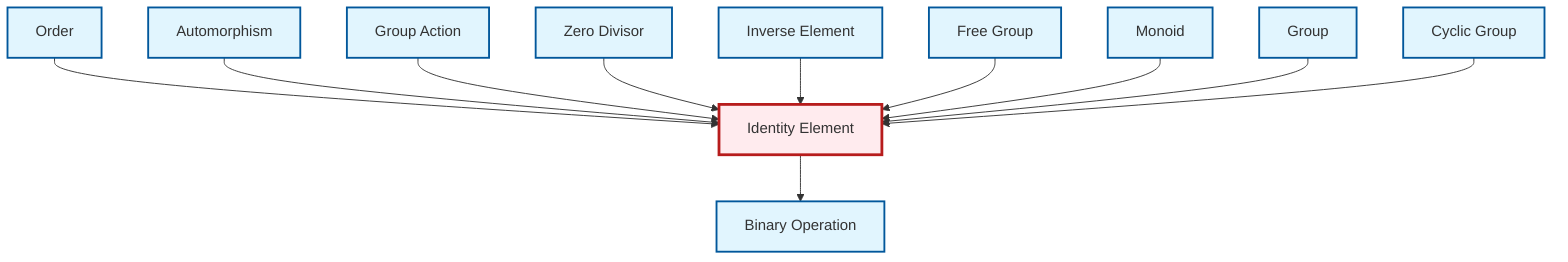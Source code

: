 graph TD
    classDef definition fill:#e1f5fe,stroke:#01579b,stroke-width:2px
    classDef theorem fill:#f3e5f5,stroke:#4a148c,stroke-width:2px
    classDef axiom fill:#fff3e0,stroke:#e65100,stroke-width:2px
    classDef example fill:#e8f5e9,stroke:#1b5e20,stroke-width:2px
    classDef current fill:#ffebee,stroke:#b71c1c,stroke-width:3px
    def-order["Order"]:::definition
    def-binary-operation["Binary Operation"]:::definition
    def-free-group["Free Group"]:::definition
    def-monoid["Monoid"]:::definition
    def-cyclic-group["Cyclic Group"]:::definition
    def-group-action["Group Action"]:::definition
    def-automorphism["Automorphism"]:::definition
    def-group["Group"]:::definition
    def-identity-element["Identity Element"]:::definition
    def-zero-divisor["Zero Divisor"]:::definition
    def-inverse-element["Inverse Element"]:::definition
    def-order --> def-identity-element
    def-automorphism --> def-identity-element
    def-group-action --> def-identity-element
    def-zero-divisor --> def-identity-element
    def-inverse-element --> def-identity-element
    def-identity-element --> def-binary-operation
    def-free-group --> def-identity-element
    def-monoid --> def-identity-element
    def-group --> def-identity-element
    def-cyclic-group --> def-identity-element
    class def-identity-element current